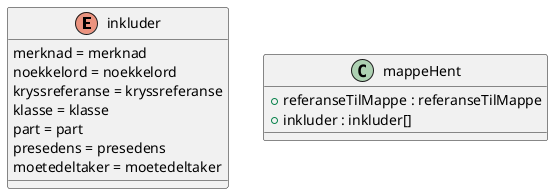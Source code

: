 @startuml

enum inkluder {
    merknad = merknad
    noekkelord = noekkelord
    kryssreferanse = kryssreferanse
    klasse = klasse
    part = part
    presedens = presedens
    moetedeltaker = moetedeltaker
}
class mappeHent {
    +referanseTilMappe : referanseTilMappe
    +inkluder : inkluder[]
}

@enduml
